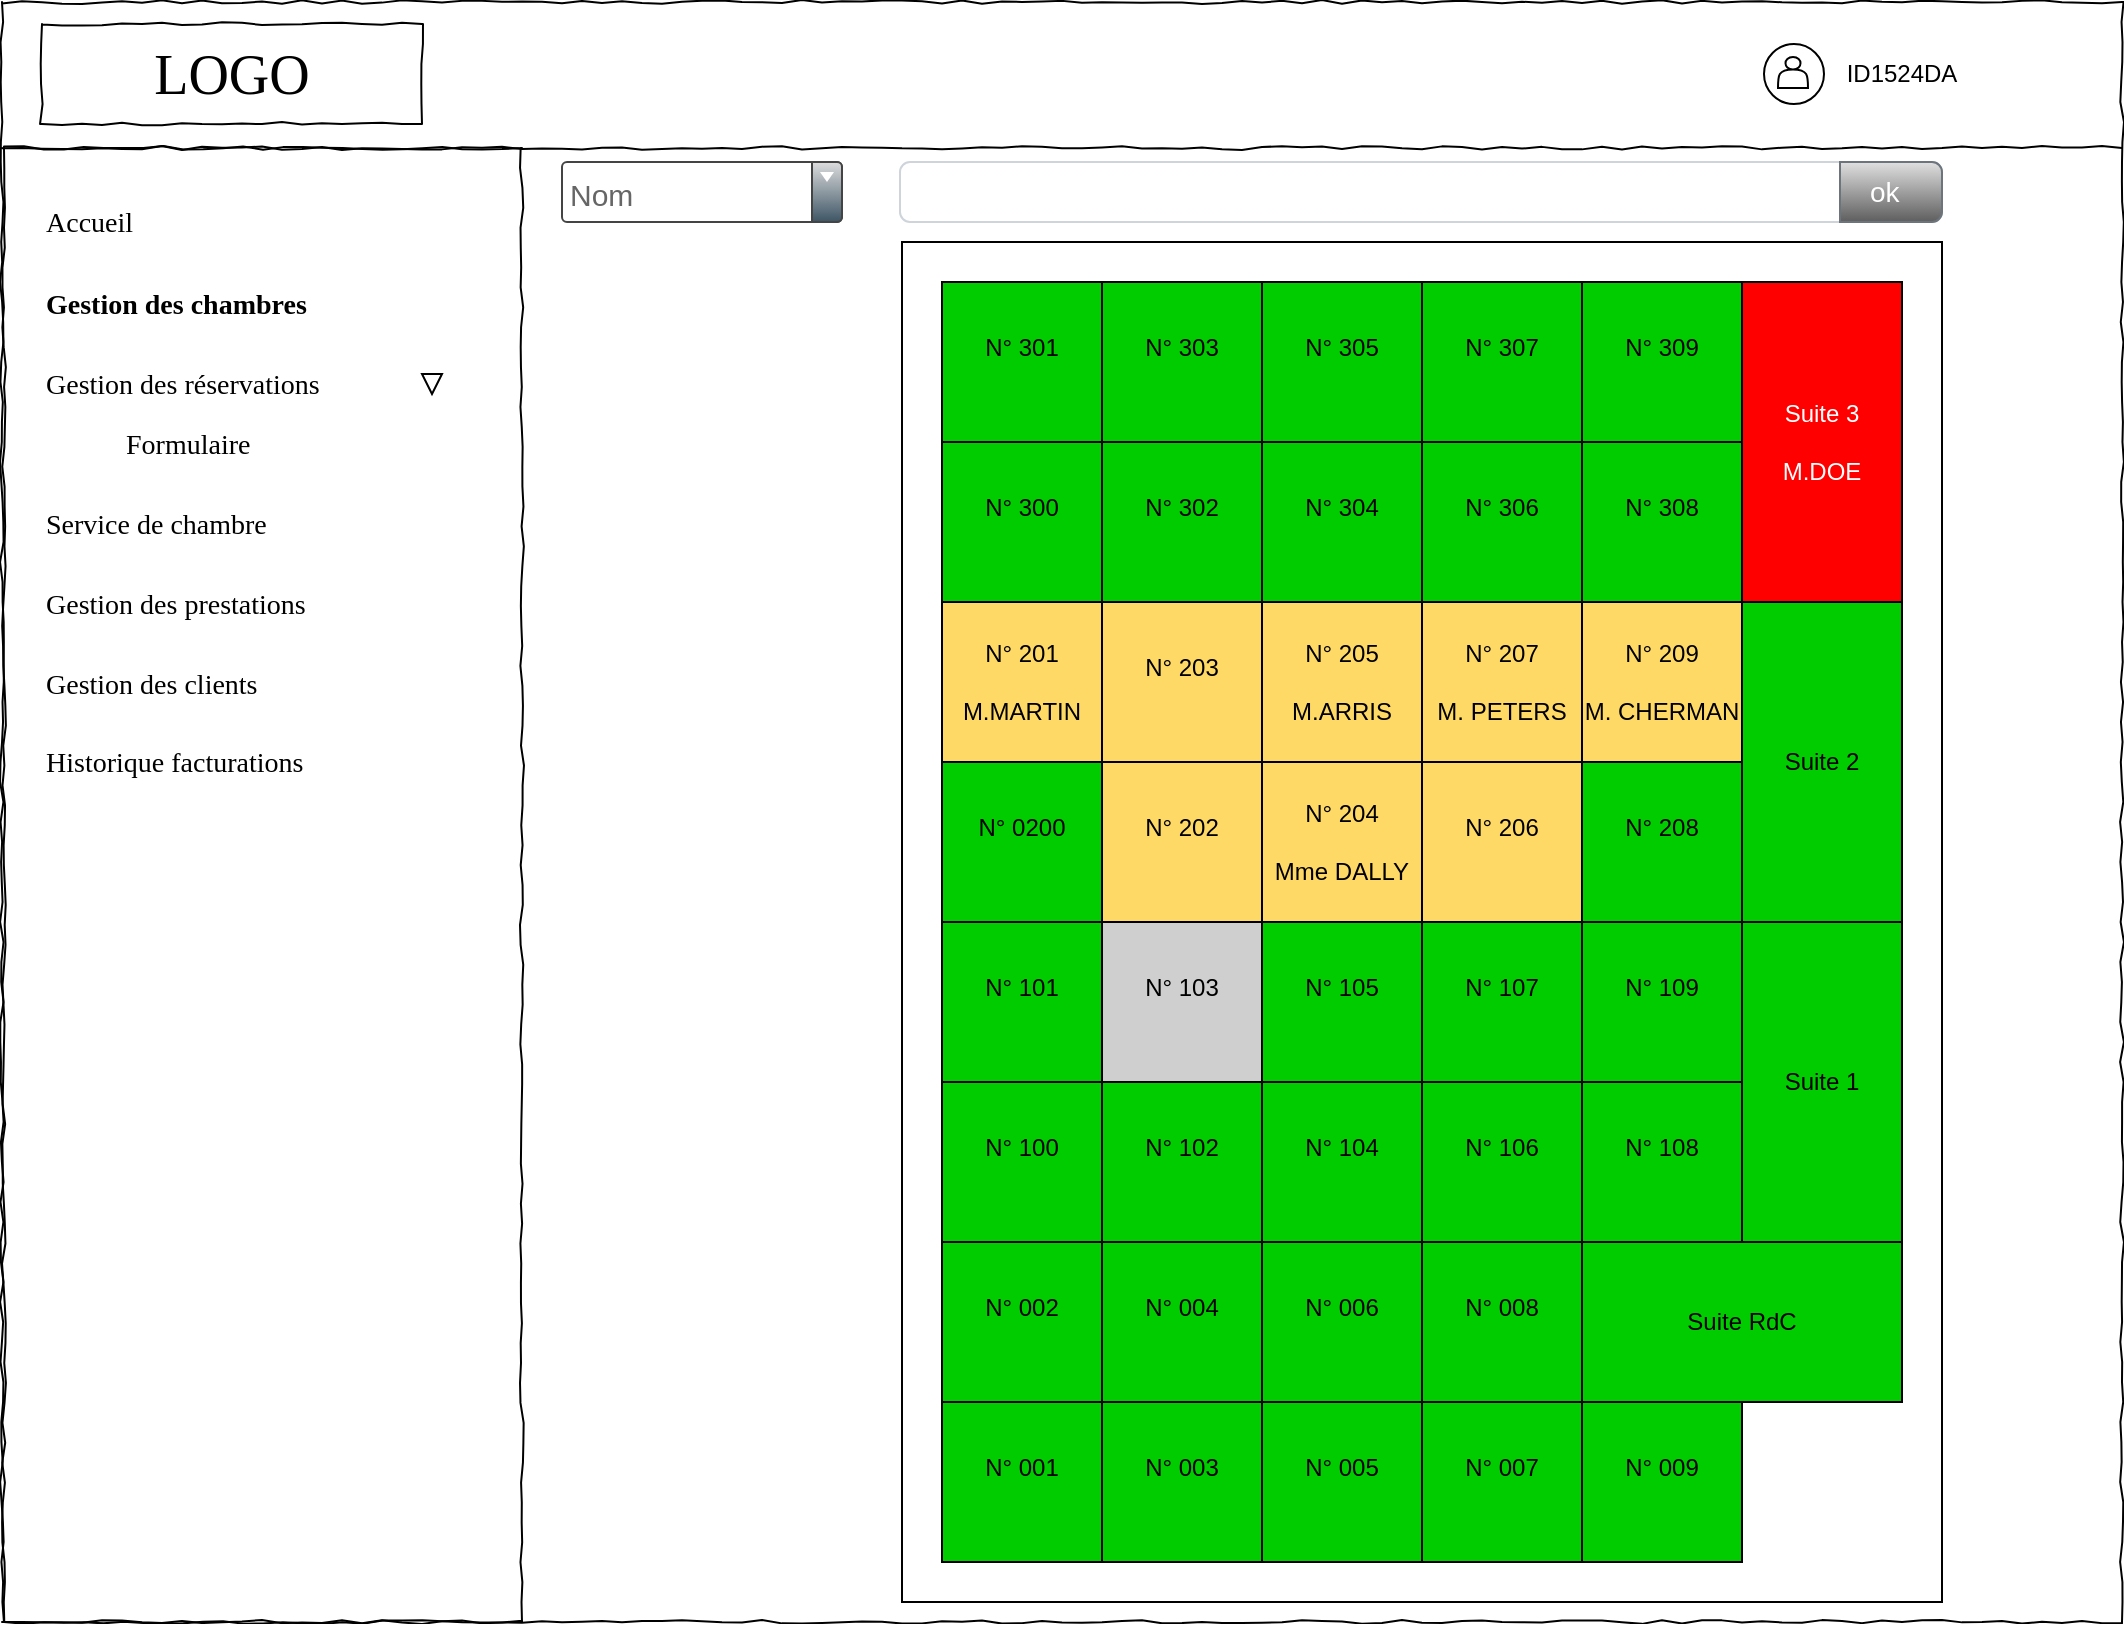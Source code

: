<mxfile version="13.9.9" type="device"><diagram name="Page-1" id="03018318-947c-dd8e-b7a3-06fadd420f32"><mxGraphModel dx="1086" dy="806" grid="1" gridSize="10" guides="1" tooltips="1" connect="1" arrows="1" fold="1" page="1" pageScale="1" pageWidth="1100" pageHeight="850" background="none" math="0" shadow="0"><root><mxCell id="0"/><mxCell id="1" parent="0"/><mxCell id="677b7b8949515195-1" value="" style="whiteSpace=wrap;html=1;rounded=0;shadow=0;labelBackgroundColor=none;strokeColor=#000000;strokeWidth=1;fillColor=none;fontFamily=Verdana;fontSize=12;fontColor=#000000;align=center;comic=1;" parent="1" vertex="1"><mxGeometry x="20" y="20" width="1060" height="810" as="geometry"/></mxCell><mxCell id="677b7b8949515195-2" value="LOGO" style="whiteSpace=wrap;html=1;rounded=0;shadow=0;labelBackgroundColor=none;strokeWidth=1;fontFamily=Verdana;fontSize=28;align=center;comic=1;" parent="1" vertex="1"><mxGeometry x="40" y="31" width="190" height="50" as="geometry"/></mxCell><mxCell id="677b7b8949515195-8" value="" style="whiteSpace=wrap;html=1;rounded=0;shadow=0;labelBackgroundColor=none;strokeWidth=1;fillColor=none;fontFamily=Verdana;fontSize=12;align=center;comic=1;" parent="1" vertex="1"><mxGeometry x="21" y="93" width="259" height="737" as="geometry"/></mxCell><mxCell id="677b7b8949515195-9" value="" style="line;strokeWidth=1;html=1;rounded=0;shadow=0;labelBackgroundColor=none;fillColor=none;fontFamily=Verdana;fontSize=14;fontColor=#000000;align=center;comic=1;" parent="1" vertex="1"><mxGeometry x="20" y="88" width="1060" height="10" as="geometry"/></mxCell><mxCell id="677b7b8949515195-27" value="&lt;b&gt;Gestion des chambres&lt;/b&gt;" style="text;html=1;points=[];align=left;verticalAlign=top;spacingTop=-4;fontSize=14;fontFamily=Verdana" parent="1" vertex="1"><mxGeometry x="40" y="161" width="200" height="20" as="geometry"/></mxCell><mxCell id="hmfjwAHEx4bi6AvxMooI-20" value="Gestion des réservations" style="text;html=1;points=[];align=left;verticalAlign=top;spacingTop=-4;fontSize=14;fontFamily=Verdana" parent="1" vertex="1"><mxGeometry x="40" y="201" width="200" height="20" as="geometry"/></mxCell><mxCell id="hmfjwAHEx4bi6AvxMooI-21" value="" style="triangle;whiteSpace=wrap;html=1;rotation=90;" parent="1" vertex="1"><mxGeometry x="230" y="206" width="10" height="10" as="geometry"/></mxCell><mxCell id="hmfjwAHEx4bi6AvxMooI-22" value="Formulaire" style="text;html=1;points=[];align=left;verticalAlign=top;spacingTop=-4;fontSize=14;fontFamily=Verdana" parent="1" vertex="1"><mxGeometry x="80" y="231" width="160" height="20" as="geometry"/></mxCell><mxCell id="hmfjwAHEx4bi6AvxMooI-23" value="Service de chambre" style="text;html=1;points=[];align=left;verticalAlign=top;spacingTop=-4;fontSize=14;fontFamily=Verdana" parent="1" vertex="1"><mxGeometry x="40" y="271" width="200" height="20" as="geometry"/></mxCell><mxCell id="hmfjwAHEx4bi6AvxMooI-24" value="Gestion des prestations" style="text;html=1;points=[];align=left;verticalAlign=top;spacingTop=-4;fontSize=14;fontFamily=Verdana" parent="1" vertex="1"><mxGeometry x="40" y="311" width="200" height="20" as="geometry"/></mxCell><mxCell id="hmfjwAHEx4bi6AvxMooI-25" value="Gestion des clients" style="text;html=1;points=[];align=left;verticalAlign=top;spacingTop=-4;fontSize=14;fontFamily=Verdana" parent="1" vertex="1"><mxGeometry x="40" y="351" width="200" height="20" as="geometry"/></mxCell><mxCell id="hmfjwAHEx4bi6AvxMooI-29" value="" style="group" parent="1" vertex="1" connectable="0"><mxGeometry x="800" y="41" width="31" height="30" as="geometry"/></mxCell><mxCell id="hmfjwAHEx4bi6AvxMooI-31" value="" style="group" parent="hmfjwAHEx4bi6AvxMooI-29" vertex="1" connectable="0"><mxGeometry x="1" width="30" height="30" as="geometry"/></mxCell><mxCell id="hmfjwAHEx4bi6AvxMooI-27" value="" style="ellipse;whiteSpace=wrap;html=1;aspect=fixed;" parent="hmfjwAHEx4bi6AvxMooI-31" vertex="1"><mxGeometry x="100" width="30" height="30" as="geometry"/></mxCell><mxCell id="hmfjwAHEx4bi6AvxMooI-26" value="" style="shape=actor;whiteSpace=wrap;html=1;" parent="hmfjwAHEx4bi6AvxMooI-31" vertex="1"><mxGeometry x="107" y="6.5" width="15" height="15.5" as="geometry"/></mxCell><mxCell id="hmfjwAHEx4bi6AvxMooI-30" value="ID1524DA" style="text;html=1;strokeColor=none;fillColor=none;align=center;verticalAlign=middle;whiteSpace=wrap;rounded=0;" parent="1" vertex="1"><mxGeometry x="940" y="41" width="60" height="30" as="geometry"/></mxCell><mxCell id="ivbtLrprdsgDz5Eqr1LC-1" value="Accueil" style="text;html=1;points=[];align=left;verticalAlign=top;spacingTop=-4;fontSize=14;fontFamily=Verdana" parent="1" vertex="1"><mxGeometry x="40" y="120" width="200" height="20" as="geometry"/></mxCell><mxCell id="i_EAjblYi9aUAg3l8rkc-1" value="" style="rounded=0;whiteSpace=wrap;html=1;glass=0;" parent="1" vertex="1"><mxGeometry x="470" y="140" width="520" height="680" as="geometry"/></mxCell><mxCell id="i_EAjblYi9aUAg3l8rkc-12" value="N° 100&lt;br&gt;&lt;br&gt;" style="whiteSpace=wrap;html=1;aspect=fixed;fillColor=#00CC00;" parent="1" vertex="1"><mxGeometry x="490" y="560" width="80" height="80" as="geometry"/></mxCell><mxCell id="i_EAjblYi9aUAg3l8rkc-18" value="N° 108&lt;br&gt;&lt;br&gt;" style="whiteSpace=wrap;html=1;aspect=fixed;fillColor=#00CC00;" parent="1" vertex="1"><mxGeometry x="810" y="560" width="80" height="80" as="geometry"/></mxCell><mxCell id="i_EAjblYi9aUAg3l8rkc-19" value="N° 106&lt;br&gt;&lt;br&gt;" style="whiteSpace=wrap;html=1;aspect=fixed;fillColor=#00CC00;" parent="1" vertex="1"><mxGeometry x="730" y="560" width="80" height="80" as="geometry"/></mxCell><mxCell id="i_EAjblYi9aUAg3l8rkc-20" value="N° 104&lt;br&gt;&lt;br&gt;" style="whiteSpace=wrap;html=1;aspect=fixed;fillColor=#00CC00;" parent="1" vertex="1"><mxGeometry x="650" y="560" width="80" height="80" as="geometry"/></mxCell><mxCell id="i_EAjblYi9aUAg3l8rkc-21" value="N° 102&lt;br&gt;&lt;br&gt;" style="whiteSpace=wrap;html=1;aspect=fixed;fillColor=#00CC00;" parent="1" vertex="1"><mxGeometry x="570" y="560" width="80" height="80" as="geometry"/></mxCell><mxCell id="i_EAjblYi9aUAg3l8rkc-23" value="N° 107&lt;br&gt;&lt;br&gt;" style="whiteSpace=wrap;html=1;aspect=fixed;fillColor=#00CC00;" parent="1" vertex="1"><mxGeometry x="730" y="480" width="80" height="80" as="geometry"/></mxCell><mxCell id="i_EAjblYi9aUAg3l8rkc-24" value="N° 204&lt;br&gt;&lt;br&gt;" style="whiteSpace=wrap;html=1;aspect=fixed;" parent="1" vertex="1"><mxGeometry x="650" y="400" width="80" height="80" as="geometry"/></mxCell><mxCell id="i_EAjblYi9aUAg3l8rkc-25" value="N° 206&lt;br&gt;&lt;br&gt;" style="whiteSpace=wrap;html=1;aspect=fixed;" parent="1" vertex="1"><mxGeometry x="730" y="400" width="80" height="80" as="geometry"/></mxCell><mxCell id="i_EAjblYi9aUAg3l8rkc-27" value="N° 201&lt;br&gt;&lt;br&gt;M.MARTIN" style="whiteSpace=wrap;html=1;aspect=fixed;fillColor=#FFD966;" parent="1" vertex="1"><mxGeometry x="490" y="320" width="80" height="80" as="geometry"/></mxCell><mxCell id="i_EAjblYi9aUAg3l8rkc-28" value="N° 203&lt;br&gt;&lt;br&gt;" style="whiteSpace=wrap;html=1;aspect=fixed;fillColor=#FFD966;" parent="1" vertex="1"><mxGeometry x="570" y="320" width="80" height="80" as="geometry"/></mxCell><mxCell id="i_EAjblYi9aUAg3l8rkc-29" value="N° 205&lt;br&gt;&lt;br&gt;M.ARRIS" style="whiteSpace=wrap;html=1;aspect=fixed;fillColor=#FFD966;" parent="1" vertex="1"><mxGeometry x="650" y="320" width="80" height="80" as="geometry"/></mxCell><mxCell id="i_EAjblYi9aUAg3l8rkc-30" value="N° 207&lt;br&gt;&lt;br&gt;M. PETERS" style="whiteSpace=wrap;html=1;aspect=fixed;fillColor=#FFD966;" parent="1" vertex="1"><mxGeometry x="730" y="320" width="80" height="80" as="geometry"/></mxCell><mxCell id="i_EAjblYi9aUAg3l8rkc-32" value="N° 0200&lt;br&gt;&lt;br&gt;" style="whiteSpace=wrap;html=1;aspect=fixed;" parent="1" vertex="1"><mxGeometry x="490" y="400" width="80" height="80" as="geometry"/></mxCell><mxCell id="i_EAjblYi9aUAg3l8rkc-33" value="N° 202&lt;br&gt;&lt;br&gt;" style="whiteSpace=wrap;html=1;aspect=fixed;" parent="1" vertex="1"><mxGeometry x="570" y="400" width="80" height="80" as="geometry"/></mxCell><mxCell id="i_EAjblYi9aUAg3l8rkc-34" value="Suite 1" style="rounded=0;whiteSpace=wrap;html=1;fillColor=#00FF00;" parent="1" vertex="1"><mxGeometry x="890" y="480" width="80" height="160" as="geometry"/></mxCell><mxCell id="i_EAjblYi9aUAg3l8rkc-35" value="Suite RdC" style="rounded=0;whiteSpace=wrap;html=1;fillColor=#00CC00;" parent="1" vertex="1"><mxGeometry x="810" y="640" width="160" height="80" as="geometry"/></mxCell><mxCell id="i_EAjblYi9aUAg3l8rkc-36" value="N° 003&lt;br&gt;&lt;br&gt;" style="whiteSpace=wrap;html=1;aspect=fixed;fillColor=#00CC00;" parent="1" vertex="1"><mxGeometry x="570" y="720" width="80" height="80" as="geometry"/></mxCell><mxCell id="i_EAjblYi9aUAg3l8rkc-37" value="N° 005&lt;br&gt;&lt;br&gt;" style="whiteSpace=wrap;html=1;aspect=fixed;fillColor=#00CC00;" parent="1" vertex="1"><mxGeometry x="650" y="720" width="80" height="80" as="geometry"/></mxCell><mxCell id="i_EAjblYi9aUAg3l8rkc-38" value="N° 007&lt;br&gt;&lt;br&gt;" style="whiteSpace=wrap;html=1;aspect=fixed;fillColor=#00CC00;" parent="1" vertex="1"><mxGeometry x="730" y="720" width="80" height="80" as="geometry"/></mxCell><mxCell id="i_EAjblYi9aUAg3l8rkc-39" value="N° 009&lt;br&gt;&lt;br&gt;" style="whiteSpace=wrap;html=1;aspect=fixed;fillColor=#00CC00;" parent="1" vertex="1"><mxGeometry x="810" y="720" width="80" height="80" as="geometry"/></mxCell><mxCell id="i_EAjblYi9aUAg3l8rkc-41" value="N° 002&lt;br&gt;&lt;br&gt;" style="whiteSpace=wrap;html=1;aspect=fixed;fillColor=#00CC00;" parent="1" vertex="1"><mxGeometry x="490" y="640" width="80" height="80" as="geometry"/></mxCell><mxCell id="i_EAjblYi9aUAg3l8rkc-42" value="N° 004&lt;br&gt;&lt;br&gt;" style="whiteSpace=wrap;html=1;aspect=fixed;fillColor=#00CC00;" parent="1" vertex="1"><mxGeometry x="570" y="640" width="80" height="80" as="geometry"/></mxCell><mxCell id="i_EAjblYi9aUAg3l8rkc-43" value="N° 006&lt;br&gt;&lt;br&gt;" style="whiteSpace=wrap;html=1;aspect=fixed;fillColor=#00CC00;" parent="1" vertex="1"><mxGeometry x="650" y="640" width="80" height="80" as="geometry"/></mxCell><mxCell id="i_EAjblYi9aUAg3l8rkc-44" value="N° 008&lt;br&gt;&lt;br&gt;" style="whiteSpace=wrap;html=1;aspect=fixed;fillColor=#00CC00;" parent="1" vertex="1"><mxGeometry x="730" y="640" width="80" height="80" as="geometry"/></mxCell><mxCell id="i_EAjblYi9aUAg3l8rkc-45" value="N° 001&lt;br&gt;&lt;br&gt;" style="whiteSpace=wrap;html=1;aspect=fixed;fillColor=#00CC00;" parent="1" vertex="1"><mxGeometry x="490" y="720" width="80" height="80" as="geometry"/></mxCell><mxCell id="i_EAjblYi9aUAg3l8rkc-56" value="N° 105&lt;br&gt;&lt;br&gt;" style="whiteSpace=wrap;html=1;aspect=fixed;fillColor=#00CC00;" parent="1" vertex="1"><mxGeometry x="650" y="480" width="80" height="80" as="geometry"/></mxCell><mxCell id="i_EAjblYi9aUAg3l8rkc-57" value="N° 103&lt;br&gt;&lt;br&gt;" style="whiteSpace=wrap;html=1;aspect=fixed;labelBackgroundColor=none;fillColor=#CFCFCF;" parent="1" vertex="1"><mxGeometry x="570" y="480" width="80" height="80" as="geometry"/></mxCell><mxCell id="i_EAjblYi9aUAg3l8rkc-58" value="N° 101&lt;br&gt;&lt;br&gt;" style="whiteSpace=wrap;html=1;aspect=fixed;fillColor=#00CC00;" parent="1" vertex="1"><mxGeometry x="490" y="480" width="80" height="80" as="geometry"/></mxCell><mxCell id="i_EAjblYi9aUAg3l8rkc-60" value="N° 109&lt;br&gt;&lt;br&gt;" style="whiteSpace=wrap;html=1;aspect=fixed;fillColor=#00CC00;" parent="1" vertex="1"><mxGeometry x="810" y="480" width="80" height="80" as="geometry"/></mxCell><mxCell id="i_EAjblYi9aUAg3l8rkc-61" value="N° 208&lt;br&gt;&lt;br&gt;" style="whiteSpace=wrap;html=1;aspect=fixed;" parent="1" vertex="1"><mxGeometry x="810" y="400" width="80" height="80" as="geometry"/></mxCell><mxCell id="i_EAjblYi9aUAg3l8rkc-62" value="N° 209&lt;br&gt;&lt;br&gt;M. CHERMAN" style="whiteSpace=wrap;html=1;aspect=fixed;fillColor=#FFD966;" parent="1" vertex="1"><mxGeometry x="810" y="320" width="80" height="80" as="geometry"/></mxCell><mxCell id="i_EAjblYi9aUAg3l8rkc-63" value="Suite 2" style="rounded=0;whiteSpace=wrap;html=1;fillColor=#00CC00;" parent="1" vertex="1"><mxGeometry x="890" y="320" width="80" height="160" as="geometry"/></mxCell><mxCell id="i_EAjblYi9aUAg3l8rkc-76" value="N° 304&lt;br&gt;&lt;br&gt;" style="whiteSpace=wrap;html=1;aspect=fixed;fillColor=#00CC00;" parent="1" vertex="1"><mxGeometry x="650" y="240" width="80" height="80" as="geometry"/></mxCell><mxCell id="i_EAjblYi9aUAg3l8rkc-77" value="N° 306&lt;br&gt;&lt;br&gt;" style="whiteSpace=wrap;html=1;aspect=fixed;fillColor=#00CC00;" parent="1" vertex="1"><mxGeometry x="730" y="240" width="80" height="80" as="geometry"/></mxCell><mxCell id="i_EAjblYi9aUAg3l8rkc-78" value="N° 301&lt;br&gt;&lt;br&gt;" style="whiteSpace=wrap;html=1;aspect=fixed;" parent="1" vertex="1"><mxGeometry x="490" y="160" width="80" height="80" as="geometry"/></mxCell><mxCell id="i_EAjblYi9aUAg3l8rkc-79" value="N° 303&lt;br&gt;&lt;br&gt;" style="whiteSpace=wrap;html=1;aspect=fixed;" parent="1" vertex="1"><mxGeometry x="570" y="160" width="80" height="80" as="geometry"/></mxCell><mxCell id="i_EAjblYi9aUAg3l8rkc-80" value="N° 305&lt;br&gt;&lt;br&gt;" style="whiteSpace=wrap;html=1;aspect=fixed;fillColor=#00CC00;" parent="1" vertex="1"><mxGeometry x="650" y="160" width="80" height="80" as="geometry"/></mxCell><mxCell id="i_EAjblYi9aUAg3l8rkc-81" value="N° 307&lt;br&gt;&lt;br&gt;" style="whiteSpace=wrap;html=1;aspect=fixed;fillColor=#00CC00;" parent="1" vertex="1"><mxGeometry x="730" y="160" width="80" height="80" as="geometry"/></mxCell><mxCell id="i_EAjblYi9aUAg3l8rkc-82" value="N° 300&lt;br&gt;&lt;br&gt;" style="whiteSpace=wrap;html=1;aspect=fixed;fillColor=#00CC00;" parent="1" vertex="1"><mxGeometry x="490" y="240" width="80" height="80" as="geometry"/></mxCell><mxCell id="i_EAjblYi9aUAg3l8rkc-83" value="N° 302&lt;br&gt;&lt;br&gt;" style="whiteSpace=wrap;html=1;aspect=fixed;fillColor=#00CC00;" parent="1" vertex="1"><mxGeometry x="570" y="240" width="80" height="80" as="geometry"/></mxCell><mxCell id="i_EAjblYi9aUAg3l8rkc-84" value="N° 308&lt;br&gt;&lt;br&gt;" style="whiteSpace=wrap;html=1;aspect=fixed;fillColor=#00CC00;" parent="1" vertex="1"><mxGeometry x="810" y="240" width="80" height="80" as="geometry"/></mxCell><mxCell id="i_EAjblYi9aUAg3l8rkc-85" value="N° 309&lt;br&gt;&lt;br&gt;" style="whiteSpace=wrap;html=1;aspect=fixed;fillColor=#00CC00;" parent="1" vertex="1"><mxGeometry x="810" y="160" width="80" height="80" as="geometry"/></mxCell><mxCell id="i_EAjblYi9aUAg3l8rkc-86" value="&lt;font color=&quot;#ffffff&quot;&gt;Suite 3&lt;br&gt;&lt;br&gt;M.DOE&lt;br&gt;&lt;/font&gt;" style="rounded=0;whiteSpace=wrap;html=1;fillColor=#FF0000;" parent="1" vertex="1"><mxGeometry x="890" y="160" width="80" height="160" as="geometry"/></mxCell><mxCell id="HNvbfjZ6ff5hmhq2iER7-1" value="Historique facturations" style="text;html=1;points=[];align=left;verticalAlign=top;spacingTop=-4;fontSize=14;fontFamily=Verdana" parent="1" vertex="1"><mxGeometry x="40" y="390" width="200" height="20" as="geometry"/></mxCell><mxCell id="jhZxRq5_bGWkUgty5QU4-1" value="Suite 1" style="rounded=0;whiteSpace=wrap;html=1;fillColor=#00CC00;" parent="1" vertex="1"><mxGeometry x="890" y="480" width="80" height="160" as="geometry"/></mxCell><mxCell id="jhZxRq5_bGWkUgty5QU4-2" value="N° 301&lt;br&gt;&lt;br&gt;" style="whiteSpace=wrap;html=1;aspect=fixed;fillColor=#00CC00;" parent="1" vertex="1"><mxGeometry x="490" y="160" width="80" height="80" as="geometry"/></mxCell><mxCell id="jhZxRq5_bGWkUgty5QU4-3" value="N° 303&lt;br&gt;&lt;br&gt;" style="whiteSpace=wrap;html=1;aspect=fixed;fillColor=#00CC00;" parent="1" vertex="1"><mxGeometry x="570" y="160" width="80" height="80" as="geometry"/></mxCell><mxCell id="jhZxRq5_bGWkUgty5QU4-4" value="N° 202&lt;br&gt;&lt;br&gt;" style="whiteSpace=wrap;html=1;aspect=fixed;fillColor=#FFD966;" parent="1" vertex="1"><mxGeometry x="570" y="400" width="80" height="80" as="geometry"/></mxCell><mxCell id="jhZxRq5_bGWkUgty5QU4-5" value="N° 0200&lt;br&gt;&lt;br&gt;" style="whiteSpace=wrap;html=1;aspect=fixed;fillColor=#00CC00;" parent="1" vertex="1"><mxGeometry x="490" y="400" width="80" height="80" as="geometry"/></mxCell><mxCell id="jhZxRq5_bGWkUgty5QU4-6" value="N° 204&lt;br&gt;&lt;br&gt;Mme DALLY&lt;br&gt;" style="whiteSpace=wrap;html=1;aspect=fixed;fillColor=#FFD966;" parent="1" vertex="1"><mxGeometry x="650" y="400" width="80" height="80" as="geometry"/></mxCell><mxCell id="jhZxRq5_bGWkUgty5QU4-7" value="N° 206&lt;br&gt;&lt;br&gt;" style="whiteSpace=wrap;html=1;aspect=fixed;fillColor=#FFD966;" parent="1" vertex="1"><mxGeometry x="730" y="400" width="80" height="80" as="geometry"/></mxCell><mxCell id="jhZxRq5_bGWkUgty5QU4-8" value="N° 208&lt;br&gt;&lt;br&gt;" style="whiteSpace=wrap;html=1;aspect=fixed;fillColor=#00CC00;" parent="1" vertex="1"><mxGeometry x="810" y="400" width="80" height="80" as="geometry"/></mxCell><mxCell id="f2acf_FHEJBkklPgzajR-1" value="&lt;font style=&quot;font-size: 15px&quot;&gt;Nom&lt;/font&gt;" style="strokeWidth=1;html=1;shadow=0;dashed=0;shape=mxgraph.ios.iComboBox;spacingTop=2;spacingLeft=2;align=left;strokeColor=#444444;fontColor=#666666;buttonText=;fontSize=8;fillColor=#dddddd;fillColor2=#3D5565;" vertex="1" parent="1"><mxGeometry x="300" y="100" width="140" height="30" as="geometry"/></mxCell><mxCell id="f2acf_FHEJBkklPgzajR-5" value="" style="html=1;shadow=0;dashed=0;shape=mxgraph.bootstrap.rrect;rSize=5;strokeColor=#CED4DA;html=1;whiteSpace=wrap;fillColor=#FFFFFF;fontColor=#7D868C;align=left;spacing=15;fontSize=14;" vertex="1" parent="1"><mxGeometry x="469" y="100" width="521" height="30" as="geometry"/></mxCell><mxCell id="f2acf_FHEJBkklPgzajR-8" value="ok" style="html=1;shadow=0;dashed=0;shape=mxgraph.bootstrap.rightButton;strokeColor=#6C757D;rSize=5;perimeter=none;whiteSpace=wrap;resizeHeight=1;fontSize=14;align=left;spacing=15;fillColor=#E0E0E0;gradientColor=#5E5E5E;fontColor=#FFFFFF;" vertex="1" parent="f2acf_FHEJBkklPgzajR-5"><mxGeometry x="1" width="51" height="30" relative="1" as="geometry"><mxPoint x="-51" as="offset"/></mxGeometry></mxCell></root></mxGraphModel></diagram></mxfile>